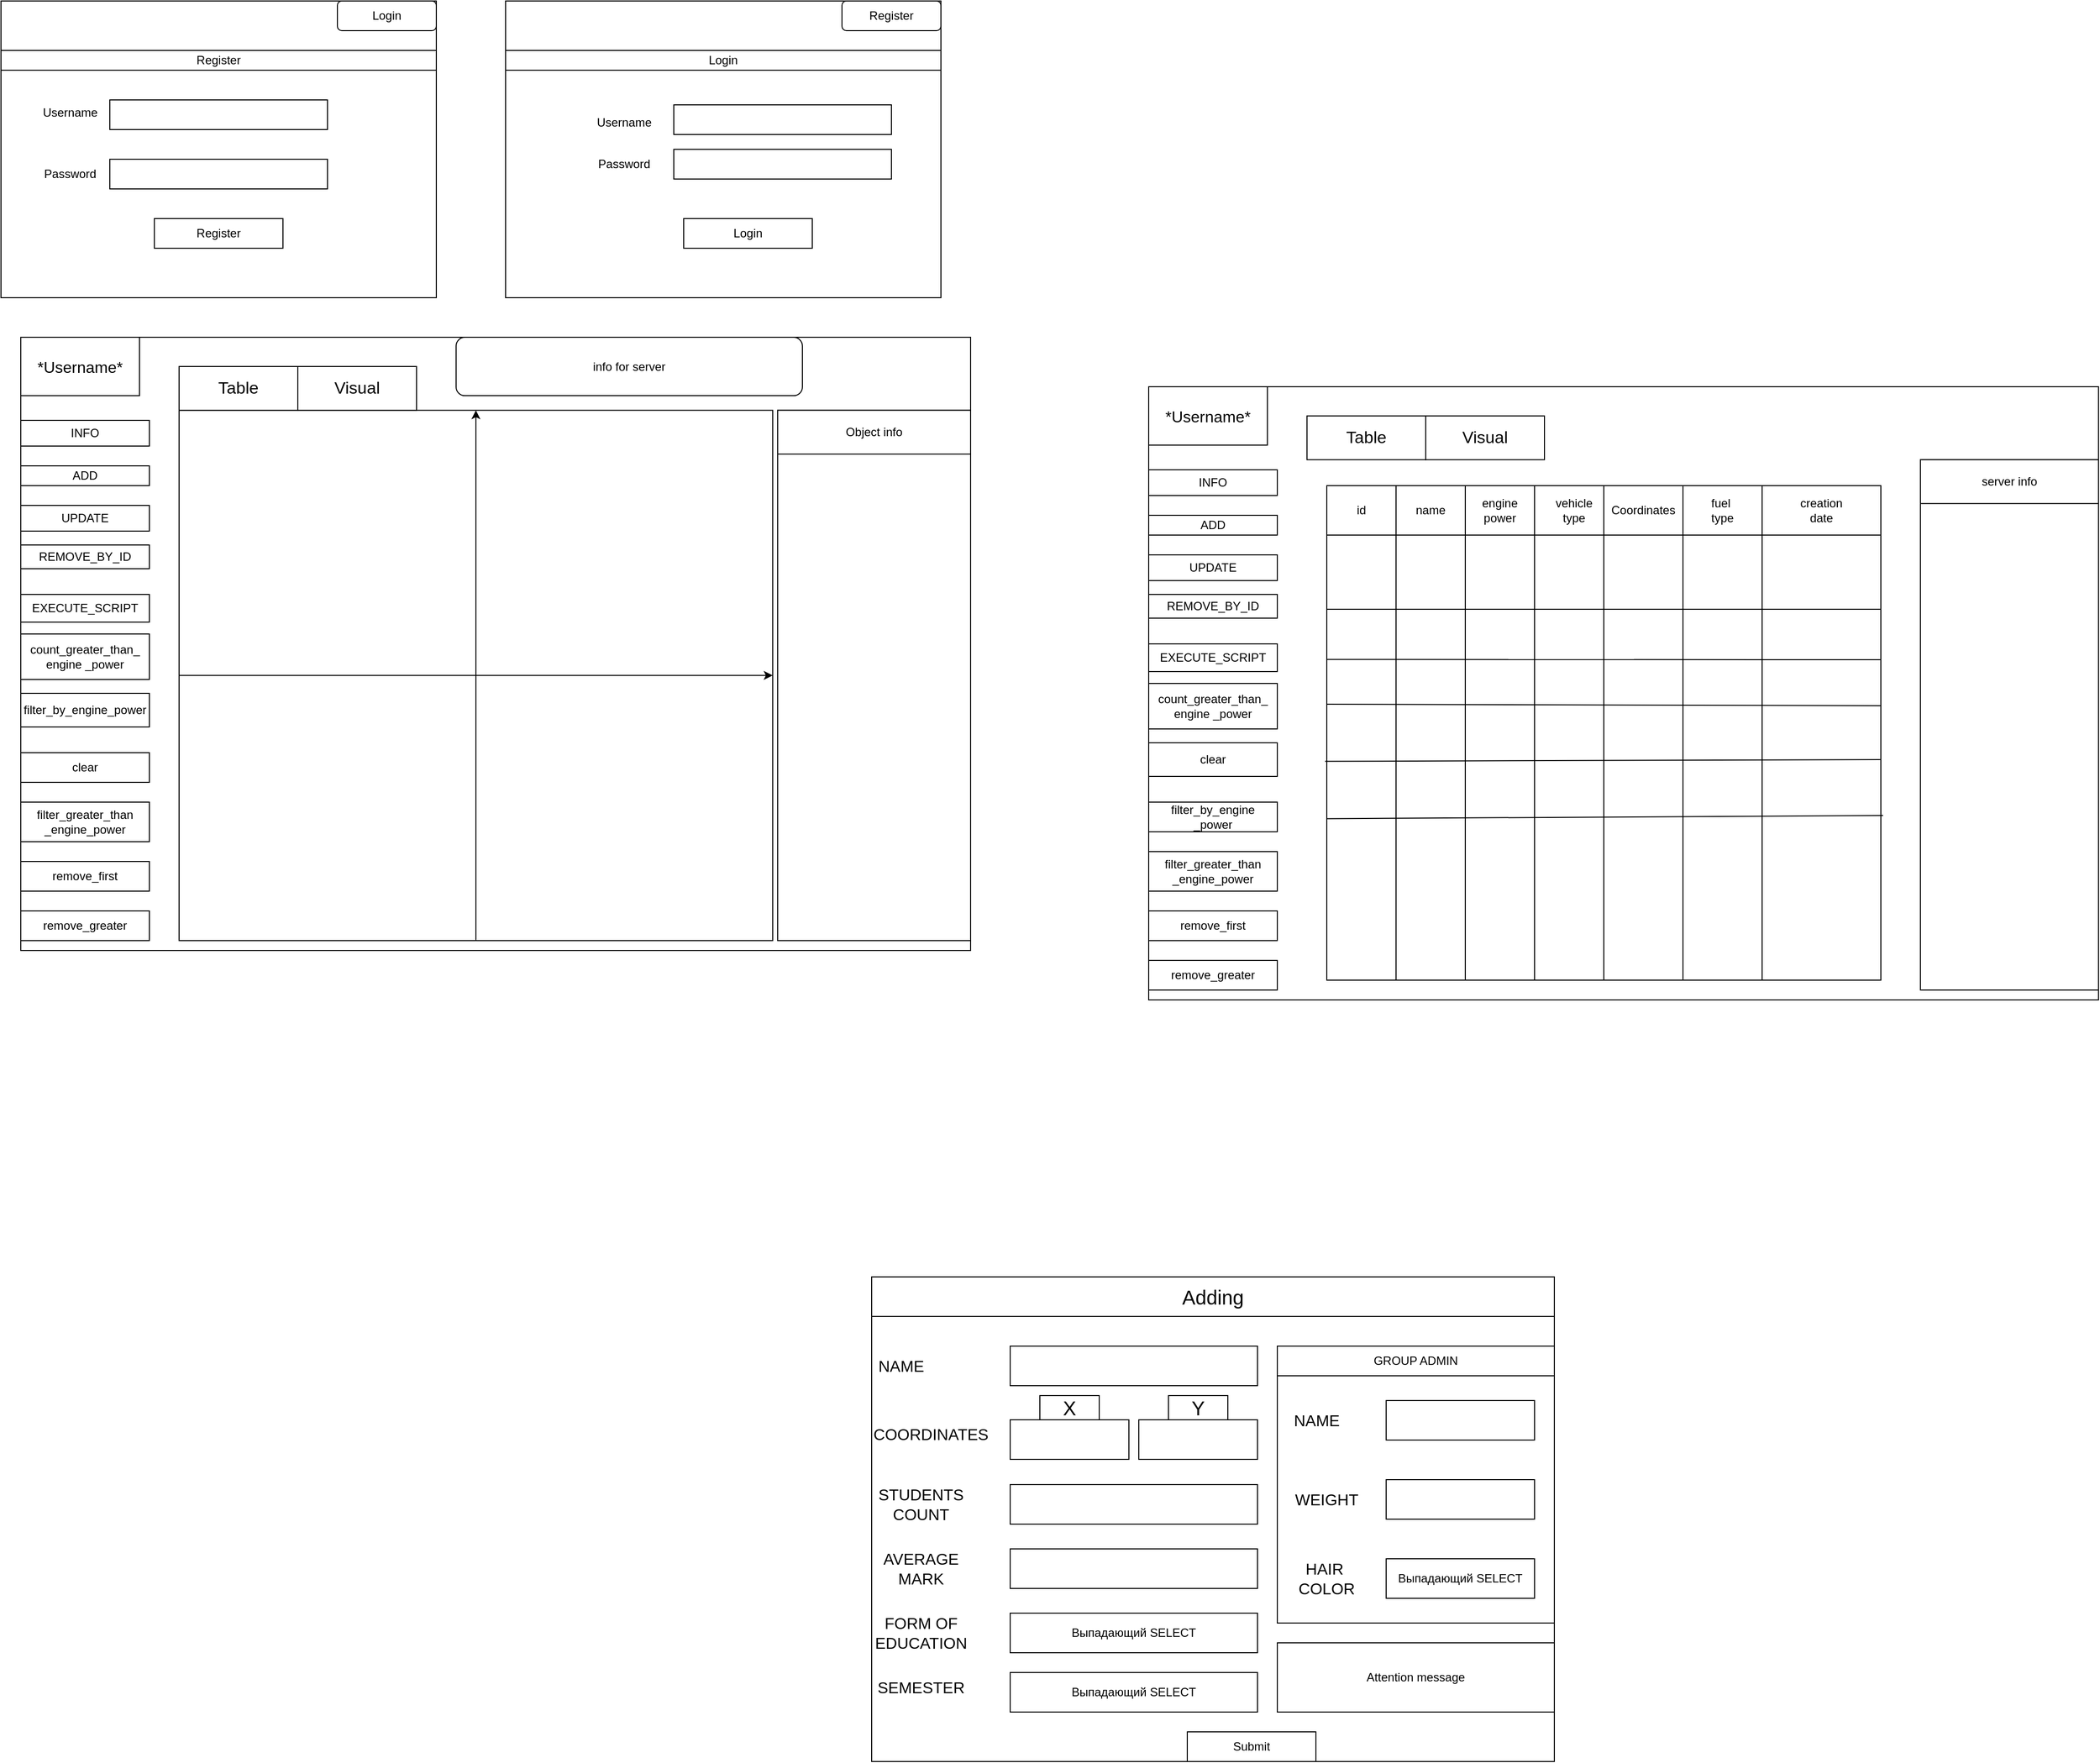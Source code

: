 <mxfile version="18.1.1" type="device"><diagram id="GZ9LTfQ0QJ8t1TJOraBU" name="Page-1"><mxGraphModel dx="1790" dy="756" grid="1" gridSize="10" guides="1" tooltips="1" connect="1" arrows="1" fold="1" page="1" pageScale="1" pageWidth="827" pageHeight="1169" math="0" shadow="0"><root><mxCell id="0"/><mxCell id="1" parent="0"/><mxCell id="u2B9S2iiAwm_1qYFp4dZ-19" value="" style="rounded=0;whiteSpace=wrap;html=1;" parent="1" vertex="1"><mxGeometry x="30" y="30" width="440" height="300" as="geometry"/></mxCell><mxCell id="bppMB4o-U6nQWHA2OC6B-2" value="Login" style="rounded=1;whiteSpace=wrap;html=1;" parent="1" vertex="1"><mxGeometry x="370" y="30" width="100" height="30" as="geometry"/></mxCell><mxCell id="bppMB4o-U6nQWHA2OC6B-4" value="Register" style="text;html=1;fillColor=none;align=center;verticalAlign=middle;whiteSpace=wrap;rounded=0;strokeColor=#000000;" parent="1" vertex="1"><mxGeometry x="30" y="80" width="440" height="20" as="geometry"/></mxCell><mxCell id="bppMB4o-U6nQWHA2OC6B-5" value="" style="rounded=0;whiteSpace=wrap;html=1;" parent="1" vertex="1"><mxGeometry x="140" y="130" width="220" height="30" as="geometry"/></mxCell><mxCell id="bppMB4o-U6nQWHA2OC6B-6" value="" style="rounded=0;whiteSpace=wrap;html=1;" parent="1" vertex="1"><mxGeometry x="140" y="190" width="220" height="30" as="geometry"/></mxCell><mxCell id="bppMB4o-U6nQWHA2OC6B-8" value="Username" style="text;html=1;strokeColor=none;fillColor=none;align=center;verticalAlign=middle;whiteSpace=wrap;rounded=0;" parent="1" vertex="1"><mxGeometry x="60" y="130" width="80" height="25" as="geometry"/></mxCell><mxCell id="bppMB4o-U6nQWHA2OC6B-9" value="Password" style="text;html=1;strokeColor=none;fillColor=none;align=center;verticalAlign=middle;whiteSpace=wrap;rounded=0;" parent="1" vertex="1"><mxGeometry x="60" y="190" width="80" height="30" as="geometry"/></mxCell><mxCell id="bppMB4o-U6nQWHA2OC6B-13" value="" style="rounded=0;whiteSpace=wrap;html=1;" parent="1" vertex="1"><mxGeometry x="540" y="30" width="440" height="300" as="geometry"/></mxCell><mxCell id="bppMB4o-U6nQWHA2OC6B-14" value="Register" style="rounded=1;whiteSpace=wrap;html=1;" parent="1" vertex="1"><mxGeometry x="880" y="30" width="100" height="30" as="geometry"/></mxCell><mxCell id="bppMB4o-U6nQWHA2OC6B-16" value="Login" style="text;html=1;fillColor=none;align=center;verticalAlign=middle;whiteSpace=wrap;rounded=0;strokeColor=#000000;" parent="1" vertex="1"><mxGeometry x="540" y="80" width="440" height="20" as="geometry"/></mxCell><mxCell id="bppMB4o-U6nQWHA2OC6B-17" value="" style="rounded=0;whiteSpace=wrap;html=1;" parent="1" vertex="1"><mxGeometry x="710" y="135" width="220" height="30" as="geometry"/></mxCell><mxCell id="bppMB4o-U6nQWHA2OC6B-18" value="" style="rounded=0;whiteSpace=wrap;html=1;" parent="1" vertex="1"><mxGeometry x="710" y="180" width="220" height="30" as="geometry"/></mxCell><mxCell id="bppMB4o-U6nQWHA2OC6B-20" value="Username" style="text;html=1;strokeColor=none;fillColor=none;align=center;verticalAlign=middle;whiteSpace=wrap;rounded=0;" parent="1" vertex="1"><mxGeometry x="625" y="140" width="70" height="25" as="geometry"/></mxCell><mxCell id="bppMB4o-U6nQWHA2OC6B-21" value="Password" style="text;html=1;strokeColor=none;fillColor=none;align=center;verticalAlign=middle;whiteSpace=wrap;rounded=0;" parent="1" vertex="1"><mxGeometry x="630" y="180" width="60" height="30" as="geometry"/></mxCell><mxCell id="bppMB4o-U6nQWHA2OC6B-23" value="Register" style="rounded=0;whiteSpace=wrap;html=1;strokeColor=#000000;" parent="1" vertex="1"><mxGeometry x="185" y="250" width="130" height="30" as="geometry"/></mxCell><mxCell id="bppMB4o-U6nQWHA2OC6B-25" value="Login" style="rounded=0;whiteSpace=wrap;html=1;strokeColor=#000000;" parent="1" vertex="1"><mxGeometry x="720" y="250" width="130" height="30" as="geometry"/></mxCell><mxCell id="bppMB4o-U6nQWHA2OC6B-54" value="" style="group" parent="1" vertex="1" connectable="0"><mxGeometry x="50" y="370" width="2100" height="840" as="geometry"/></mxCell><mxCell id="bppMB4o-U6nQWHA2OC6B-28" value="" style="rounded=0;whiteSpace=wrap;html=1;strokeColor=#000000;" parent="bppMB4o-U6nQWHA2OC6B-54" vertex="1"><mxGeometry width="960" height="620" as="geometry"/></mxCell><mxCell id="bppMB4o-U6nQWHA2OC6B-29" value="&lt;font style=&quot;font-size: 16px&quot;&gt;*Username*&lt;/font&gt;" style="rounded=0;whiteSpace=wrap;html=1;strokeColor=#000000;" parent="bppMB4o-U6nQWHA2OC6B-54" vertex="1"><mxGeometry width="120" height="59.055" as="geometry"/></mxCell><mxCell id="bppMB4o-U6nQWHA2OC6B-30" value="" style="rounded=0;whiteSpace=wrap;html=1;strokeColor=#000000;" parent="bppMB4o-U6nQWHA2OC6B-54" vertex="1"><mxGeometry x="160" y="73.82" width="600" height="536.18" as="geometry"/></mxCell><mxCell id="bppMB4o-U6nQWHA2OC6B-31" value="&lt;font style=&quot;font-size: 17px&quot;&gt;Table&lt;/font&gt;" style="rounded=0;whiteSpace=wrap;html=1;strokeColor=#000000;" parent="bppMB4o-U6nQWHA2OC6B-54" vertex="1"><mxGeometry x="160" y="29.527" width="120" height="44.291" as="geometry"/></mxCell><mxCell id="bppMB4o-U6nQWHA2OC6B-33" value="&lt;font style=&quot;font-size: 17px&quot;&gt;Visual&lt;/font&gt;" style="rounded=0;whiteSpace=wrap;html=1;strokeColor=#000000;" parent="bppMB4o-U6nQWHA2OC6B-54" vertex="1"><mxGeometry x="280" y="29.527" width="120" height="44.291" as="geometry"/></mxCell><mxCell id="bppMB4o-U6nQWHA2OC6B-34" value="INFO" style="rounded=0;whiteSpace=wrap;html=1;strokeColor=#000000;" parent="bppMB4o-U6nQWHA2OC6B-54" vertex="1"><mxGeometry y="84" width="130" height="26" as="geometry"/></mxCell><mxCell id="bppMB4o-U6nQWHA2OC6B-35" value="ADD" style="rounded=0;whiteSpace=wrap;html=1;strokeColor=#000000;" parent="bppMB4o-U6nQWHA2OC6B-54" vertex="1"><mxGeometry y="130" width="130" height="20" as="geometry"/></mxCell><mxCell id="bppMB4o-U6nQWHA2OC6B-36" value="UPDATE" style="rounded=0;whiteSpace=wrap;html=1;strokeColor=#000000;" parent="bppMB4o-U6nQWHA2OC6B-54" vertex="1"><mxGeometry y="170" width="130" height="26" as="geometry"/></mxCell><mxCell id="bppMB4o-U6nQWHA2OC6B-39" value="REMOVE_BY_ID" style="rounded=0;whiteSpace=wrap;html=1;strokeColor=#000000;" parent="bppMB4o-U6nQWHA2OC6B-54" vertex="1"><mxGeometry y="210" width="130" height="24" as="geometry"/></mxCell><mxCell id="bppMB4o-U6nQWHA2OC6B-40" value="EXECUTE_SCRIPT" style="rounded=0;whiteSpace=wrap;html=1;strokeColor=#000000;" parent="bppMB4o-U6nQWHA2OC6B-54" vertex="1"><mxGeometry y="260" width="130" height="28" as="geometry"/></mxCell><mxCell id="bppMB4o-U6nQWHA2OC6B-41" value="count_greater_than_&lt;br&gt;engine _power" style="rounded=0;whiteSpace=wrap;html=1;strokeColor=#000000;" parent="bppMB4o-U6nQWHA2OC6B-54" vertex="1"><mxGeometry y="300" width="130" height="46" as="geometry"/></mxCell><mxCell id="bppMB4o-U6nQWHA2OC6B-42" value="filter_by_engine_power" style="rounded=0;whiteSpace=wrap;html=1;strokeColor=#000000;" parent="bppMB4o-U6nQWHA2OC6B-54" vertex="1"><mxGeometry y="360" width="130" height="34" as="geometry"/></mxCell><mxCell id="bppMB4o-U6nQWHA2OC6B-43" value="clear" style="rounded=0;whiteSpace=wrap;html=1;strokeColor=#000000;" parent="bppMB4o-U6nQWHA2OC6B-54" vertex="1"><mxGeometry y="420" width="130" height="30" as="geometry"/></mxCell><mxCell id="bppMB4o-U6nQWHA2OC6B-44" value="" style="rounded=0;whiteSpace=wrap;html=1;strokeColor=#000000;" parent="bppMB4o-U6nQWHA2OC6B-54" vertex="1"><mxGeometry x="765" y="73.82" width="195" height="536.18" as="geometry"/></mxCell><mxCell id="bppMB4o-U6nQWHA2OC6B-45" value="" style="endArrow=classic;html=1;entryX=0.5;entryY=0;entryDx=0;entryDy=0;exitX=0.5;exitY=1;exitDx=0;exitDy=0;" parent="bppMB4o-U6nQWHA2OC6B-54" source="bppMB4o-U6nQWHA2OC6B-30" target="bppMB4o-U6nQWHA2OC6B-30" edge="1"><mxGeometry width="50" height="50" relative="1" as="geometry"><mxPoint x="540" y="664.364" as="sourcePoint"/><mxPoint x="590" y="590.545" as="targetPoint"/></mxGeometry></mxCell><mxCell id="bppMB4o-U6nQWHA2OC6B-46" value="" style="endArrow=classic;html=1;exitX=0;exitY=0.5;exitDx=0;exitDy=0;entryX=1;entryY=0.5;entryDx=0;entryDy=0;" parent="bppMB4o-U6nQWHA2OC6B-54" source="bppMB4o-U6nQWHA2OC6B-30" target="bppMB4o-U6nQWHA2OC6B-30" edge="1"><mxGeometry width="50" height="50" relative="1" as="geometry"><mxPoint x="540" y="664.364" as="sourcePoint"/><mxPoint x="590" y="590.545" as="targetPoint"/></mxGeometry></mxCell><mxCell id="bppMB4o-U6nQWHA2OC6B-49" value="info for server" style="rounded=1;whiteSpace=wrap;html=1;strokeColor=#000000;" parent="bppMB4o-U6nQWHA2OC6B-54" vertex="1"><mxGeometry x="440" width="350" height="59.055" as="geometry"/></mxCell><mxCell id="bppMB4o-U6nQWHA2OC6B-84" value="Object info" style="rounded=0;whiteSpace=wrap;html=1;strokeColor=#000000;" parent="bppMB4o-U6nQWHA2OC6B-54" vertex="1"><mxGeometry x="765" y="73.818" width="195" height="44.291" as="geometry"/></mxCell><mxCell id="X0WfEpWyf4XdE9L66iSo-6" value="filter_greater_than&lt;br&gt;_engine_power" style="rounded=0;whiteSpace=wrap;html=1;strokeColor=#000000;" vertex="1" parent="bppMB4o-U6nQWHA2OC6B-54"><mxGeometry y="470" width="130" height="40" as="geometry"/></mxCell><mxCell id="X0WfEpWyf4XdE9L66iSo-8" value="remove_first" style="rounded=0;whiteSpace=wrap;html=1;strokeColor=#000000;" vertex="1" parent="bppMB4o-U6nQWHA2OC6B-54"><mxGeometry y="530" width="130" height="30" as="geometry"/></mxCell><mxCell id="X0WfEpWyf4XdE9L66iSo-30" value="remove_greater" style="rounded=0;whiteSpace=wrap;html=1;strokeColor=#000000;" vertex="1" parent="bppMB4o-U6nQWHA2OC6B-54"><mxGeometry y="580" width="130" height="30" as="geometry"/></mxCell><mxCell id="X0WfEpWyf4XdE9L66iSo-32" value="" style="rounded=0;whiteSpace=wrap;html=1;strokeColor=#000000;" vertex="1" parent="bppMB4o-U6nQWHA2OC6B-54"><mxGeometry x="1140" y="50" width="960" height="620" as="geometry"/></mxCell><mxCell id="X0WfEpWyf4XdE9L66iSo-33" value="&lt;font style=&quot;font-size: 16px&quot;&gt;*Username*&lt;/font&gt;" style="rounded=0;whiteSpace=wrap;html=1;strokeColor=#000000;" vertex="1" parent="bppMB4o-U6nQWHA2OC6B-54"><mxGeometry x="1140" y="50" width="120" height="59.055" as="geometry"/></mxCell><mxCell id="X0WfEpWyf4XdE9L66iSo-35" value="&lt;font style=&quot;font-size: 17px&quot;&gt;Table&lt;/font&gt;" style="rounded=0;whiteSpace=wrap;html=1;strokeColor=#000000;" vertex="1" parent="bppMB4o-U6nQWHA2OC6B-54"><mxGeometry x="1300" y="79.527" width="120" height="44.291" as="geometry"/></mxCell><mxCell id="X0WfEpWyf4XdE9L66iSo-36" value="&lt;font style=&quot;font-size: 17px&quot;&gt;Visual&lt;/font&gt;" style="rounded=0;whiteSpace=wrap;html=1;strokeColor=#000000;" vertex="1" parent="bppMB4o-U6nQWHA2OC6B-54"><mxGeometry x="1420" y="79.527" width="120" height="44.291" as="geometry"/></mxCell><mxCell id="X0WfEpWyf4XdE9L66iSo-37" value="INFO" style="rounded=0;whiteSpace=wrap;html=1;strokeColor=#000000;" vertex="1" parent="bppMB4o-U6nQWHA2OC6B-54"><mxGeometry x="1140" y="134" width="130" height="26" as="geometry"/></mxCell><mxCell id="X0WfEpWyf4XdE9L66iSo-38" value="ADD" style="rounded=0;whiteSpace=wrap;html=1;strokeColor=#000000;" vertex="1" parent="bppMB4o-U6nQWHA2OC6B-54"><mxGeometry x="1140" y="180" width="130" height="20" as="geometry"/></mxCell><mxCell id="X0WfEpWyf4XdE9L66iSo-39" value="UPDATE" style="rounded=0;whiteSpace=wrap;html=1;strokeColor=#000000;" vertex="1" parent="bppMB4o-U6nQWHA2OC6B-54"><mxGeometry x="1140" y="220" width="130" height="26" as="geometry"/></mxCell><mxCell id="X0WfEpWyf4XdE9L66iSo-40" value="REMOVE_BY_ID" style="rounded=0;whiteSpace=wrap;html=1;strokeColor=#000000;" vertex="1" parent="bppMB4o-U6nQWHA2OC6B-54"><mxGeometry x="1140" y="260" width="130" height="24" as="geometry"/></mxCell><mxCell id="X0WfEpWyf4XdE9L66iSo-41" value="EXECUTE_SCRIPT" style="rounded=0;whiteSpace=wrap;html=1;strokeColor=#000000;" vertex="1" parent="bppMB4o-U6nQWHA2OC6B-54"><mxGeometry x="1140" y="310" width="130" height="28" as="geometry"/></mxCell><mxCell id="X0WfEpWyf4XdE9L66iSo-42" value="count_greater_than_&lt;br&gt;engine _power" style="rounded=0;whiteSpace=wrap;html=1;strokeColor=#000000;" vertex="1" parent="bppMB4o-U6nQWHA2OC6B-54"><mxGeometry x="1140" y="350" width="130" height="46" as="geometry"/></mxCell><mxCell id="X0WfEpWyf4XdE9L66iSo-43" value="clear" style="rounded=0;whiteSpace=wrap;html=1;strokeColor=#000000;" vertex="1" parent="bppMB4o-U6nQWHA2OC6B-54"><mxGeometry x="1140" y="410" width="130" height="34" as="geometry"/></mxCell><mxCell id="X0WfEpWyf4XdE9L66iSo-44" value="filter_by_engine&lt;br&gt;_power" style="rounded=0;whiteSpace=wrap;html=1;strokeColor=#000000;" vertex="1" parent="bppMB4o-U6nQWHA2OC6B-54"><mxGeometry x="1140" y="470" width="130" height="30" as="geometry"/></mxCell><mxCell id="X0WfEpWyf4XdE9L66iSo-45" value="" style="rounded=0;whiteSpace=wrap;html=1;strokeColor=#000000;" vertex="1" parent="bppMB4o-U6nQWHA2OC6B-54"><mxGeometry x="1920" y="123.82" width="180" height="536.18" as="geometry"/></mxCell><mxCell id="X0WfEpWyf4XdE9L66iSo-49" value="server info" style="rounded=0;whiteSpace=wrap;html=1;strokeColor=#000000;" vertex="1" parent="bppMB4o-U6nQWHA2OC6B-54"><mxGeometry x="1920" y="123.82" width="180" height="44.29" as="geometry"/></mxCell><mxCell id="X0WfEpWyf4XdE9L66iSo-50" value="filter_greater_than&lt;br&gt;_engine_power" style="rounded=0;whiteSpace=wrap;html=1;strokeColor=#000000;" vertex="1" parent="bppMB4o-U6nQWHA2OC6B-54"><mxGeometry x="1140" y="520" width="130" height="40" as="geometry"/></mxCell><mxCell id="X0WfEpWyf4XdE9L66iSo-51" value="remove_first" style="rounded=0;whiteSpace=wrap;html=1;strokeColor=#000000;" vertex="1" parent="bppMB4o-U6nQWHA2OC6B-54"><mxGeometry x="1140" y="580" width="130" height="30" as="geometry"/></mxCell><mxCell id="X0WfEpWyf4XdE9L66iSo-52" value="remove_greater" style="rounded=0;whiteSpace=wrap;html=1;strokeColor=#000000;" vertex="1" parent="bppMB4o-U6nQWHA2OC6B-54"><mxGeometry x="1140" y="630" width="130" height="30" as="geometry"/></mxCell><mxCell id="X0WfEpWyf4XdE9L66iSo-57" value="" style="rounded=0;whiteSpace=wrap;html=1;" vertex="1" parent="bppMB4o-U6nQWHA2OC6B-54"><mxGeometry x="1320" y="150" width="560" height="500" as="geometry"/></mxCell><mxCell id="X0WfEpWyf4XdE9L66iSo-59" value="" style="endArrow=none;html=1;rounded=0;exitX=1;exitY=0.25;exitDx=0;exitDy=0;entryX=0;entryY=0.25;entryDx=0;entryDy=0;" edge="1" parent="bppMB4o-U6nQWHA2OC6B-54" source="X0WfEpWyf4XdE9L66iSo-57" target="X0WfEpWyf4XdE9L66iSo-57"><mxGeometry width="50" height="50" relative="1" as="geometry"><mxPoint x="1600" y="320" as="sourcePoint"/><mxPoint x="1650" y="270" as="targetPoint"/></mxGeometry></mxCell><mxCell id="X0WfEpWyf4XdE9L66iSo-61" value="" style="endArrow=none;html=1;rounded=0;exitX=-0.001;exitY=0.126;exitDx=0;exitDy=0;exitPerimeter=0;" edge="1" parent="bppMB4o-U6nQWHA2OC6B-54"><mxGeometry width="50" height="50" relative="1" as="geometry"><mxPoint x="1320.0" y="325.75" as="sourcePoint"/><mxPoint x="1880" y="326" as="targetPoint"/></mxGeometry></mxCell><mxCell id="X0WfEpWyf4XdE9L66iSo-62" value="" style="endArrow=none;html=1;rounded=0;entryX=1.001;entryY=0.445;entryDx=0;entryDy=0;entryPerimeter=0;" edge="1" parent="bppMB4o-U6nQWHA2OC6B-54" target="X0WfEpWyf4XdE9L66iSo-57"><mxGeometry width="50" height="50" relative="1" as="geometry"><mxPoint x="1320" y="371" as="sourcePoint"/><mxPoint x="1840.0" y="371.25" as="targetPoint"/></mxGeometry></mxCell><mxCell id="X0WfEpWyf4XdE9L66iSo-63" value="" style="endArrow=none;html=1;rounded=0;exitX=-0.001;exitY=0.126;exitDx=0;exitDy=0;exitPerimeter=0;entryX=0.999;entryY=0.554;entryDx=0;entryDy=0;entryPerimeter=0;" edge="1" parent="bppMB4o-U6nQWHA2OC6B-54" target="X0WfEpWyf4XdE9L66iSo-57"><mxGeometry width="50" height="50" relative="1" as="geometry"><mxPoint x="1318.29" y="428.75" as="sourcePoint"/><mxPoint x="1840" y="425" as="targetPoint"/></mxGeometry></mxCell><mxCell id="X0WfEpWyf4XdE9L66iSo-64" value="" style="endArrow=none;html=1;rounded=0;exitX=-0.001;exitY=0.126;exitDx=0;exitDy=0;exitPerimeter=0;entryX=1.004;entryY=0.667;entryDx=0;entryDy=0;entryPerimeter=0;" edge="1" parent="bppMB4o-U6nQWHA2OC6B-54" target="X0WfEpWyf4XdE9L66iSo-57"><mxGeometry width="50" height="50" relative="1" as="geometry"><mxPoint x="1320.0" y="486.75" as="sourcePoint"/><mxPoint x="1891.71" y="483.25" as="targetPoint"/></mxGeometry></mxCell><mxCell id="X0WfEpWyf4XdE9L66iSo-65" value="" style="endArrow=none;html=1;rounded=0;exitX=0.5;exitY=0;exitDx=0;exitDy=0;entryX=0.5;entryY=1;entryDx=0;entryDy=0;" edge="1" parent="bppMB4o-U6nQWHA2OC6B-54" source="X0WfEpWyf4XdE9L66iSo-57" target="X0WfEpWyf4XdE9L66iSo-57"><mxGeometry width="50" height="50" relative="1" as="geometry"><mxPoint x="1400.0" y="546.75" as="sourcePoint"/><mxPoint x="1971.71" y="543.25" as="targetPoint"/></mxGeometry></mxCell><mxCell id="X0WfEpWyf4XdE9L66iSo-66" value="" style="endArrow=none;html=1;rounded=0;exitX=0.5;exitY=0;exitDx=0;exitDy=0;entryX=0.5;entryY=1;entryDx=0;entryDy=0;" edge="1" parent="bppMB4o-U6nQWHA2OC6B-54"><mxGeometry width="50" height="50" relative="1" as="geometry"><mxPoint x="1680" y="150" as="sourcePoint"/><mxPoint x="1680" y="650" as="targetPoint"/></mxGeometry></mxCell><mxCell id="X0WfEpWyf4XdE9L66iSo-67" value="" style="endArrow=none;html=1;rounded=0;exitX=0.5;exitY=0;exitDx=0;exitDy=0;entryX=0.5;entryY=1;entryDx=0;entryDy=0;" edge="1" parent="bppMB4o-U6nQWHA2OC6B-54"><mxGeometry width="50" height="50" relative="1" as="geometry"><mxPoint x="1760" y="150" as="sourcePoint"/><mxPoint x="1760" y="650" as="targetPoint"/></mxGeometry></mxCell><mxCell id="X0WfEpWyf4XdE9L66iSo-68" value="" style="endArrow=none;html=1;rounded=0;exitX=0.5;exitY=0;exitDx=0;exitDy=0;entryX=0.5;entryY=1;entryDx=0;entryDy=0;" edge="1" parent="bppMB4o-U6nQWHA2OC6B-54"><mxGeometry width="50" height="50" relative="1" as="geometry"><mxPoint x="1530" y="150" as="sourcePoint"/><mxPoint x="1530" y="650" as="targetPoint"/></mxGeometry></mxCell><mxCell id="X0WfEpWyf4XdE9L66iSo-69" value="" style="endArrow=none;html=1;rounded=0;exitX=0.5;exitY=0;exitDx=0;exitDy=0;entryX=0.5;entryY=1;entryDx=0;entryDy=0;" edge="1" parent="bppMB4o-U6nQWHA2OC6B-54"><mxGeometry width="50" height="50" relative="1" as="geometry"><mxPoint x="1390" y="150" as="sourcePoint"/><mxPoint x="1390" y="650" as="targetPoint"/></mxGeometry></mxCell><mxCell id="X0WfEpWyf4XdE9L66iSo-70" value="" style="endArrow=none;html=1;rounded=0;exitX=0.5;exitY=0;exitDx=0;exitDy=0;entryX=0.5;entryY=1;entryDx=0;entryDy=0;" edge="1" parent="bppMB4o-U6nQWHA2OC6B-54"><mxGeometry width="50" height="50" relative="1" as="geometry"><mxPoint x="1460" y="150" as="sourcePoint"/><mxPoint x="1460" y="650" as="targetPoint"/></mxGeometry></mxCell><mxCell id="X0WfEpWyf4XdE9L66iSo-72" value="id" style="rounded=0;whiteSpace=wrap;html=1;" vertex="1" parent="bppMB4o-U6nQWHA2OC6B-54"><mxGeometry x="1320" y="150" width="70" height="50" as="geometry"/></mxCell><mxCell id="X0WfEpWyf4XdE9L66iSo-73" value="name" style="rounded=0;whiteSpace=wrap;html=1;" vertex="1" parent="bppMB4o-U6nQWHA2OC6B-54"><mxGeometry x="1390" y="150" width="70" height="50" as="geometry"/></mxCell><mxCell id="X0WfEpWyf4XdE9L66iSo-74" value="engine power" style="rounded=0;whiteSpace=wrap;html=1;" vertex="1" parent="bppMB4o-U6nQWHA2OC6B-54"><mxGeometry x="1460" y="150" width="70" height="50" as="geometry"/></mxCell><mxCell id="X0WfEpWyf4XdE9L66iSo-75" value="vehicle &lt;br&gt;type" style="rounded=0;whiteSpace=wrap;html=1;" vertex="1" parent="bppMB4o-U6nQWHA2OC6B-54"><mxGeometry x="1530" y="150" width="80" height="50" as="geometry"/></mxCell><mxCell id="X0WfEpWyf4XdE9L66iSo-76" value="Coordinates" style="rounded=0;whiteSpace=wrap;html=1;" vertex="1" parent="bppMB4o-U6nQWHA2OC6B-54"><mxGeometry x="1600" y="150" width="80" height="50" as="geometry"/></mxCell><mxCell id="X0WfEpWyf4XdE9L66iSo-77" value="fuel&amp;nbsp;&lt;br&gt;type" style="rounded=0;whiteSpace=wrap;html=1;" vertex="1" parent="bppMB4o-U6nQWHA2OC6B-54"><mxGeometry x="1680" y="150" width="80" height="50" as="geometry"/></mxCell><mxCell id="X0WfEpWyf4XdE9L66iSo-78" value="creation&lt;br&gt;date" style="rounded=0;whiteSpace=wrap;html=1;" vertex="1" parent="bppMB4o-U6nQWHA2OC6B-54"><mxGeometry x="1760" y="150" width="120" height="50" as="geometry"/></mxCell><mxCell id="bppMB4o-U6nQWHA2OC6B-140" value="" style="group" parent="1" vertex="1" connectable="0"><mxGeometry x="910" y="1320" width="690" height="490" as="geometry"/></mxCell><mxCell id="bppMB4o-U6nQWHA2OC6B-83" value="" style="rounded=0;whiteSpace=wrap;html=1;strokeColor=#000000;" parent="bppMB4o-U6nQWHA2OC6B-140" vertex="1"><mxGeometry width="690" height="490" as="geometry"/></mxCell><mxCell id="bppMB4o-U6nQWHA2OC6B-85" value="&lt;font style=&quot;font-size: 20px&quot;&gt;Adding&lt;/font&gt;" style="rounded=0;whiteSpace=wrap;html=1;strokeColor=#000000;" parent="bppMB4o-U6nQWHA2OC6B-140" vertex="1"><mxGeometry width="690" height="40" as="geometry"/></mxCell><mxCell id="bppMB4o-U6nQWHA2OC6B-107" value="Attention message" style="rounded=0;whiteSpace=wrap;html=1;strokeColor=#000000;fillColor=#ffffff;" parent="bppMB4o-U6nQWHA2OC6B-140" vertex="1"><mxGeometry x="410" y="370" width="280" height="70" as="geometry"/></mxCell><mxCell id="bppMB4o-U6nQWHA2OC6B-108" value="Submit" style="rounded=0;whiteSpace=wrap;html=1;strokeColor=#000000;" parent="bppMB4o-U6nQWHA2OC6B-140" vertex="1"><mxGeometry x="319" y="460" width="130" height="30" as="geometry"/></mxCell><mxCell id="bppMB4o-U6nQWHA2OC6B-88" value="" style="rounded=0;whiteSpace=wrap;html=1;strokeColor=#000000;" parent="bppMB4o-U6nQWHA2OC6B-140" vertex="1"><mxGeometry x="140" y="144.5" width="120" height="40" as="geometry"/></mxCell><mxCell id="bppMB4o-U6nQWHA2OC6B-89" value="&lt;font style=&quot;font-size: 16px&quot;&gt;COORDINATES&lt;/font&gt;" style="text;html=1;strokeColor=none;fillColor=none;align=center;verticalAlign=middle;whiteSpace=wrap;rounded=0;" parent="bppMB4o-U6nQWHA2OC6B-140" vertex="1"><mxGeometry y="144.5" width="120" height="29" as="geometry"/></mxCell><mxCell id="bppMB4o-U6nQWHA2OC6B-113" value="" style="rounded=0;whiteSpace=wrap;html=1;strokeColor=#000000;" parent="bppMB4o-U6nQWHA2OC6B-140" vertex="1"><mxGeometry x="140" y="70" width="250" height="40" as="geometry"/></mxCell><mxCell id="bppMB4o-U6nQWHA2OC6B-114" value="&lt;font style=&quot;font-size: 16px&quot;&gt;NAME&lt;/font&gt;" style="text;html=1;strokeColor=none;fillColor=none;align=center;verticalAlign=middle;whiteSpace=wrap;rounded=0;" parent="bppMB4o-U6nQWHA2OC6B-140" vertex="1"><mxGeometry y="75" width="60" height="30" as="geometry"/></mxCell><mxCell id="bppMB4o-U6nQWHA2OC6B-115" value="" style="rounded=0;whiteSpace=wrap;html=1;strokeColor=#000000;" parent="bppMB4o-U6nQWHA2OC6B-140" vertex="1"><mxGeometry x="270" y="144.5" width="120" height="40" as="geometry"/></mxCell><mxCell id="bppMB4o-U6nQWHA2OC6B-116" value="&lt;font style=&quot;font-size: 20px&quot;&gt;X&lt;/font&gt;" style="rounded=0;whiteSpace=wrap;html=1;strokeColor=#000000;fillColor=#ffffff;" parent="bppMB4o-U6nQWHA2OC6B-140" vertex="1"><mxGeometry x="170" y="120" width="60" height="24.5" as="geometry"/></mxCell><mxCell id="bppMB4o-U6nQWHA2OC6B-117" value="&lt;font style=&quot;font-size: 20px&quot;&gt;Y&lt;/font&gt;" style="rounded=0;whiteSpace=wrap;html=1;strokeColor=#000000;fillColor=#ffffff;" parent="bppMB4o-U6nQWHA2OC6B-140" vertex="1"><mxGeometry x="300" y="120" width="60" height="24.5" as="geometry"/></mxCell><mxCell id="bppMB4o-U6nQWHA2OC6B-119" value="" style="rounded=0;whiteSpace=wrap;html=1;strokeColor=#000000;" parent="bppMB4o-U6nQWHA2OC6B-140" vertex="1"><mxGeometry x="140" y="210" width="250" height="40" as="geometry"/></mxCell><mxCell id="bppMB4o-U6nQWHA2OC6B-120" value="&lt;span style=&quot;font-size: 16px&quot;&gt;STUDENTS&lt;br&gt;COUNT&lt;br&gt;&lt;/span&gt;" style="text;html=1;strokeColor=none;fillColor=none;align=center;verticalAlign=middle;whiteSpace=wrap;rounded=0;" parent="bppMB4o-U6nQWHA2OC6B-140" vertex="1"><mxGeometry y="215" width="100" height="30" as="geometry"/></mxCell><mxCell id="bppMB4o-U6nQWHA2OC6B-123" value="" style="rounded=0;whiteSpace=wrap;html=1;strokeColor=#000000;" parent="bppMB4o-U6nQWHA2OC6B-140" vertex="1"><mxGeometry x="140" y="275" width="250" height="40" as="geometry"/></mxCell><mxCell id="bppMB4o-U6nQWHA2OC6B-124" value="&lt;span style=&quot;font-size: 16px&quot;&gt;AVERAGE&lt;br&gt;MARK&lt;br&gt;&lt;/span&gt;" style="text;html=1;strokeColor=none;fillColor=none;align=center;verticalAlign=middle;whiteSpace=wrap;rounded=0;" parent="bppMB4o-U6nQWHA2OC6B-140" vertex="1"><mxGeometry y="280" width="100" height="30" as="geometry"/></mxCell><mxCell id="bppMB4o-U6nQWHA2OC6B-125" value="Выпадающий SELECT" style="rounded=0;whiteSpace=wrap;html=1;strokeColor=#000000;" parent="bppMB4o-U6nQWHA2OC6B-140" vertex="1"><mxGeometry x="140" y="340" width="250" height="40" as="geometry"/></mxCell><mxCell id="bppMB4o-U6nQWHA2OC6B-126" value="&lt;span style=&quot;font-size: 16px&quot;&gt;FORM OF EDUCATION&lt;br&gt;&lt;/span&gt;" style="text;html=1;strokeColor=none;fillColor=none;align=center;verticalAlign=middle;whiteSpace=wrap;rounded=0;" parent="bppMB4o-U6nQWHA2OC6B-140" vertex="1"><mxGeometry y="345" width="100" height="30" as="geometry"/></mxCell><mxCell id="bppMB4o-U6nQWHA2OC6B-127" value="&lt;span style=&quot;font-size: 16px&quot;&gt;SEMESTER&lt;br&gt;&lt;/span&gt;" style="text;html=1;strokeColor=none;fillColor=none;align=center;verticalAlign=middle;whiteSpace=wrap;rounded=0;" parent="bppMB4o-U6nQWHA2OC6B-140" vertex="1"><mxGeometry y="400" width="100" height="30" as="geometry"/></mxCell><mxCell id="bppMB4o-U6nQWHA2OC6B-128" value="Выпадающий SELECT" style="rounded=0;whiteSpace=wrap;html=1;strokeColor=#000000;" parent="bppMB4o-U6nQWHA2OC6B-140" vertex="1"><mxGeometry x="140" y="400" width="250" height="40" as="geometry"/></mxCell><mxCell id="bppMB4o-U6nQWHA2OC6B-139" value="" style="group" parent="bppMB4o-U6nQWHA2OC6B-140" vertex="1" connectable="0"><mxGeometry x="410" y="70" width="280" height="280" as="geometry"/></mxCell><mxCell id="bppMB4o-U6nQWHA2OC6B-130" value="" style="rounded=0;whiteSpace=wrap;html=1;strokeColor=#000000;fillColor=#ffffff;" parent="bppMB4o-U6nQWHA2OC6B-139" vertex="1"><mxGeometry width="280" height="280" as="geometry"/></mxCell><mxCell id="bppMB4o-U6nQWHA2OC6B-131" value="GROUP ADMIN" style="rounded=0;whiteSpace=wrap;html=1;strokeColor=#000000;fillColor=#ffffff;" parent="bppMB4o-U6nQWHA2OC6B-139" vertex="1"><mxGeometry width="280" height="30" as="geometry"/></mxCell><mxCell id="bppMB4o-U6nQWHA2OC6B-132" value="" style="rounded=0;whiteSpace=wrap;html=1;strokeColor=#000000;" parent="bppMB4o-U6nQWHA2OC6B-139" vertex="1"><mxGeometry x="110" y="55" width="150" height="40" as="geometry"/></mxCell><mxCell id="bppMB4o-U6nQWHA2OC6B-133" value="&lt;font style=&quot;font-size: 16px&quot;&gt;NAME&lt;/font&gt;" style="text;html=1;strokeColor=none;fillColor=none;align=center;verticalAlign=middle;whiteSpace=wrap;rounded=0;" parent="bppMB4o-U6nQWHA2OC6B-139" vertex="1"><mxGeometry x="10" y="60" width="60" height="30" as="geometry"/></mxCell><mxCell id="bppMB4o-U6nQWHA2OC6B-134" value="" style="rounded=0;whiteSpace=wrap;html=1;strokeColor=#000000;" parent="bppMB4o-U6nQWHA2OC6B-139" vertex="1"><mxGeometry x="110" y="135" width="150" height="40" as="geometry"/></mxCell><mxCell id="bppMB4o-U6nQWHA2OC6B-135" value="&lt;span style=&quot;font-size: 16px&quot;&gt;WEIGHT&lt;br&gt;&lt;/span&gt;" style="text;html=1;strokeColor=none;fillColor=none;align=center;verticalAlign=middle;whiteSpace=wrap;rounded=0;" parent="bppMB4o-U6nQWHA2OC6B-139" vertex="1"><mxGeometry y="140" width="100" height="30" as="geometry"/></mxCell><mxCell id="bppMB4o-U6nQWHA2OC6B-136" value="&lt;span&gt;Выпадающий SELECT&lt;/span&gt;" style="rounded=0;whiteSpace=wrap;html=1;strokeColor=#000000;" parent="bppMB4o-U6nQWHA2OC6B-139" vertex="1"><mxGeometry x="110" y="215" width="150" height="40" as="geometry"/></mxCell><mxCell id="bppMB4o-U6nQWHA2OC6B-137" value="&lt;span style=&quot;font-size: 16px&quot;&gt;HAIR&amp;nbsp;&lt;br&gt;COLOR&lt;br&gt;&lt;/span&gt;" style="text;html=1;strokeColor=none;fillColor=none;align=center;verticalAlign=middle;whiteSpace=wrap;rounded=0;" parent="bppMB4o-U6nQWHA2OC6B-139" vertex="1"><mxGeometry y="220" width="100" height="30" as="geometry"/></mxCell><mxCell id="X0WfEpWyf4XdE9L66iSo-1" style="edgeStyle=orthogonalEdgeStyle;rounded=0;orthogonalLoop=1;jettySize=auto;html=1;exitX=0.5;exitY=1;exitDx=0;exitDy=0;" edge="1" parent="1" source="bppMB4o-U6nQWHA2OC6B-18" target="bppMB4o-U6nQWHA2OC6B-18"><mxGeometry relative="1" as="geometry"/></mxCell></root></mxGraphModel></diagram></mxfile>